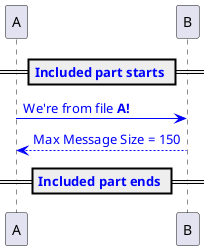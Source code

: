 @startuml include_part_a
skinparam MaxMessageSize 150
== <color #blue>Included part starts </color>==
A-[#blue]>B: <color #blue>We're from file **A!**</color>
A<-[#blue]-B: <color #blue>Max Message Size = 150</color>
== <color #blue>Included part ends </color>==
@enduml

